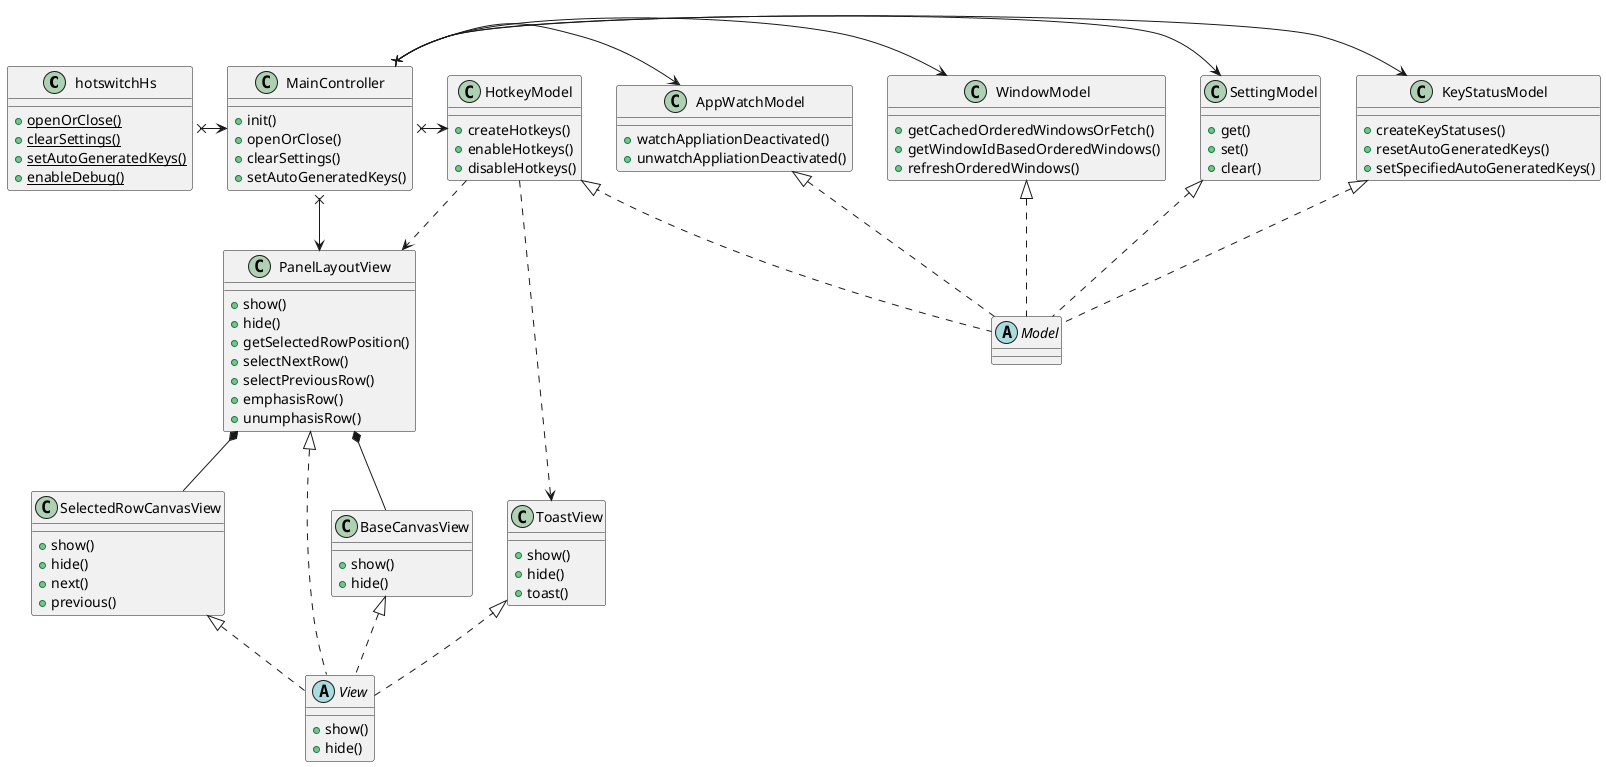 @startuml class_diagram

class hotswitchHs {
    {static} +openOrClose()
    {static} +clearSettings()
    {static} +setAutoGeneratedKeys()
    {static} +enableDebug()
}

class KeyStatusModel {
    +createKeyStatuses()
    +resetAutoGeneratedKeys()
    +setSpecifiedAutoGeneratedKeys()
}
class SettingModel {
    +get()
    +set()
    +clear()
}
class WindowModel {
    +getCachedOrderedWindowsOrFetch()
    +getWindowIdBasedOrderedWindows()
    +refreshOrderedWindows()
}
class HotkeyModel {
    +createHotkeys()
    +enableHotkeys()
    +disableHotkeys()
}
class AppWatchModel {
    +watchAppliationDeactivated()
    +unwatchAppliationDeactivated()
}
abstract Model

class PanelLayoutView {
    +show()
    +hide()
    +getSelectedRowPosition()
    +selectNextRow()
    +selectPreviousRow()
    +emphasisRow()
    +unumphasisRow()
}
class BaseCanvasView {
    +show()
    +hide()
}
class SelectedRowCanvasView {
    +show()
    +hide()
    +next()
    +previous()
}
class ToastView {
    +show()
    +hide()
    +toast()
}
abstract View {
    +show()
    +hide()
}

class MainController {
    +init()
    +openOrClose()
    +clearSettings()
    +setAutoGeneratedKeys()
}

hotswitchHs x-> MainController

MainController x-> PanelLayoutView
MainController x-> KeyStatusModel
MainController x-> SettingModel
MainController x-> WindowModel
MainController x-> HotkeyModel
MainController x-> AppWatchModel

HotkeyModel ..> PanelLayoutView
HotkeyModel ..> ToastView

KeyStatusModel <|.. Model
SettingModel <|.. Model
WindowModel <|.. Model
HotkeyModel <|.. Model
AppWatchModel <|.. Model

PanelLayoutView <|.. View
BaseCanvasView <|.. View
SelectedRowCanvasView <|.. View
ToastView <|.. View

PanelLayoutView *-- BaseCanvasView 
PanelLayoutView *-- SelectedRowCanvasView 

@endum